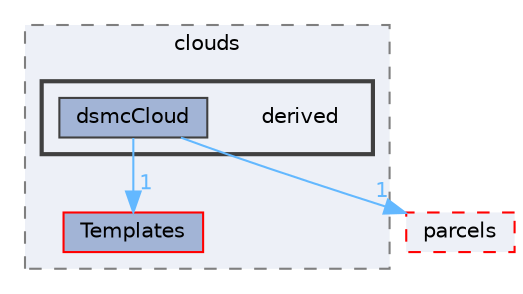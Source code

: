 digraph "src/lagrangian/DSMC/clouds/derived"
{
 // LATEX_PDF_SIZE
  bgcolor="transparent";
  edge [fontname=Helvetica,fontsize=10,labelfontname=Helvetica,labelfontsize=10];
  node [fontname=Helvetica,fontsize=10,shape=box,height=0.2,width=0.4];
  compound=true
  subgraph clusterdir_de5f31afe365503963d19e52cad41751 {
    graph [ bgcolor="#edf0f7", pencolor="grey50", label="clouds", fontname=Helvetica,fontsize=10 style="filled,dashed", URL="dir_de5f31afe365503963d19e52cad41751.html",tooltip=""]
  dir_bf0dcb725d0b7b3f046929ad2f3e6af1 [label="Templates", fillcolor="#a2b4d6", color="red", style="filled", URL="dir_bf0dcb725d0b7b3f046929ad2f3e6af1.html",tooltip=""];
  subgraph clusterdir_47aa50abad608b46d0c261972e8e805e {
    graph [ bgcolor="#edf0f7", pencolor="grey25", label="", fontname=Helvetica,fontsize=10 style="filled,bold", URL="dir_47aa50abad608b46d0c261972e8e805e.html",tooltip=""]
    dir_47aa50abad608b46d0c261972e8e805e [shape=plaintext, label="derived"];
  dir_9a41ed82bbc214560adb6a84a07d21f8 [label="dsmcCloud", fillcolor="#a2b4d6", color="grey25", style="filled", URL="dir_9a41ed82bbc214560adb6a84a07d21f8.html",tooltip=""];
  }
  }
  dir_d20ce37f40ae4228b7a50453b523c7b7 [label="parcels", fillcolor="#edf0f7", color="red", style="filled,dashed", URL="dir_d20ce37f40ae4228b7a50453b523c7b7.html",tooltip=""];
  dir_9a41ed82bbc214560adb6a84a07d21f8->dir_bf0dcb725d0b7b3f046929ad2f3e6af1 [headlabel="1", labeldistance=1.5 headhref="dir_001056_003973.html" href="dir_001056_003973.html" color="steelblue1" fontcolor="steelblue1"];
  dir_9a41ed82bbc214560adb6a84a07d21f8->dir_d20ce37f40ae4228b7a50453b523c7b7 [headlabel="1", labeldistance=1.5 headhref="dir_001056_002784.html" href="dir_001056_002784.html" color="steelblue1" fontcolor="steelblue1"];
}
